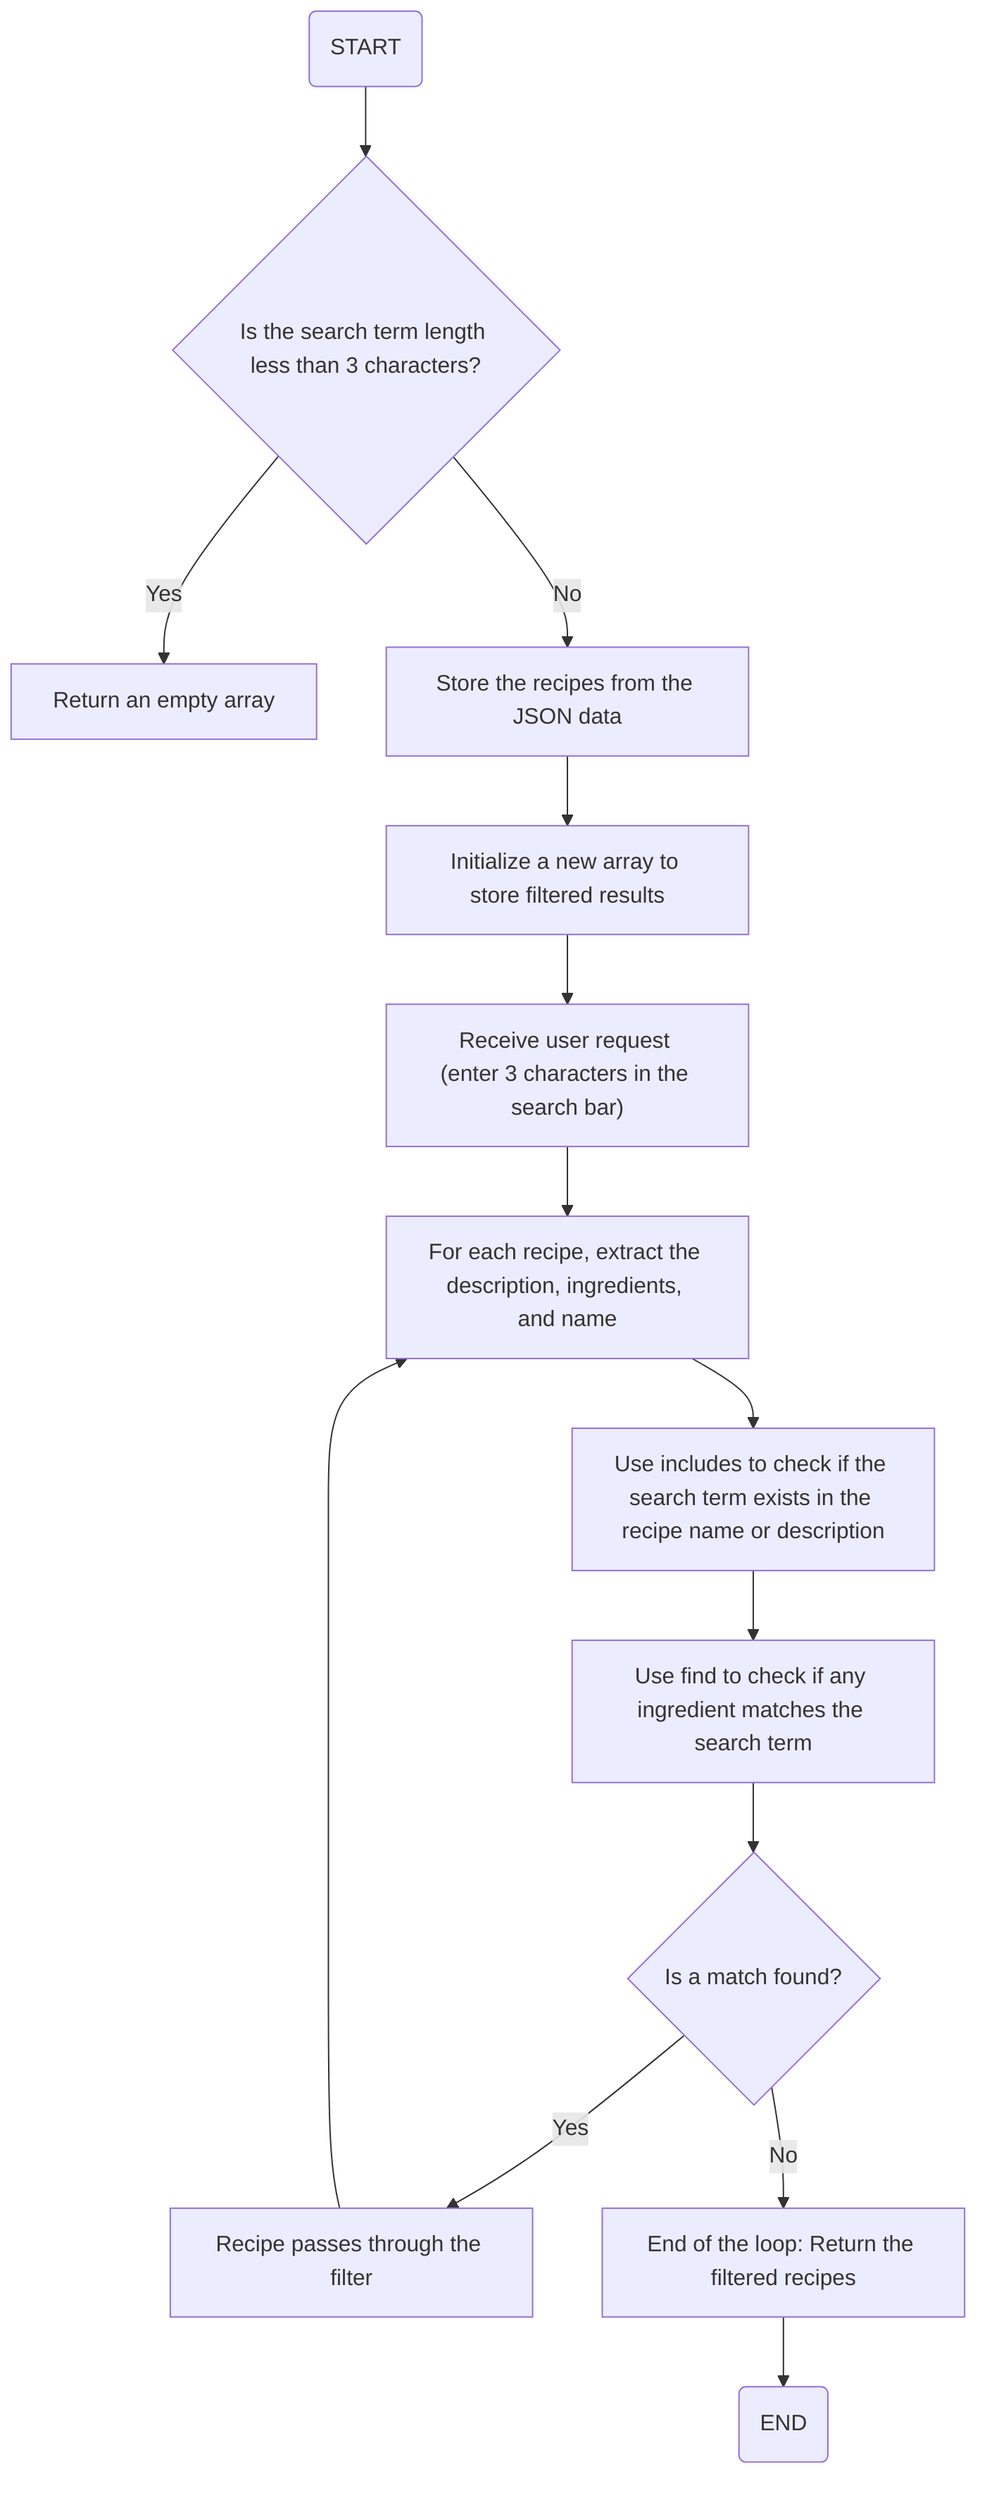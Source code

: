 flowchart TD
    A(START) --> B{Is the search term length less than 3 characters?}
    B -- Yes --> C[Return an empty array]
    B -- No --> D[Store the recipes from the JSON data]
    D --> E[Initialize a new array to store filtered results]
    E --> F["Receive user request (enter 3 characters in the search bar)"]
    F --> G[For each recipe, extract the description, ingredients, and name]
    G --> H[Use includes to check if the search term exists in the recipe name or description]
    H --> I[Use find to check if any ingredient matches the search term]
    I --> J{Is a match found?}
    J -- Yes --> K[Recipe passes through the filter]
    K --> G
    J -- No --> L[End of the loop: Return the filtered recipes]
    L --> M(END)